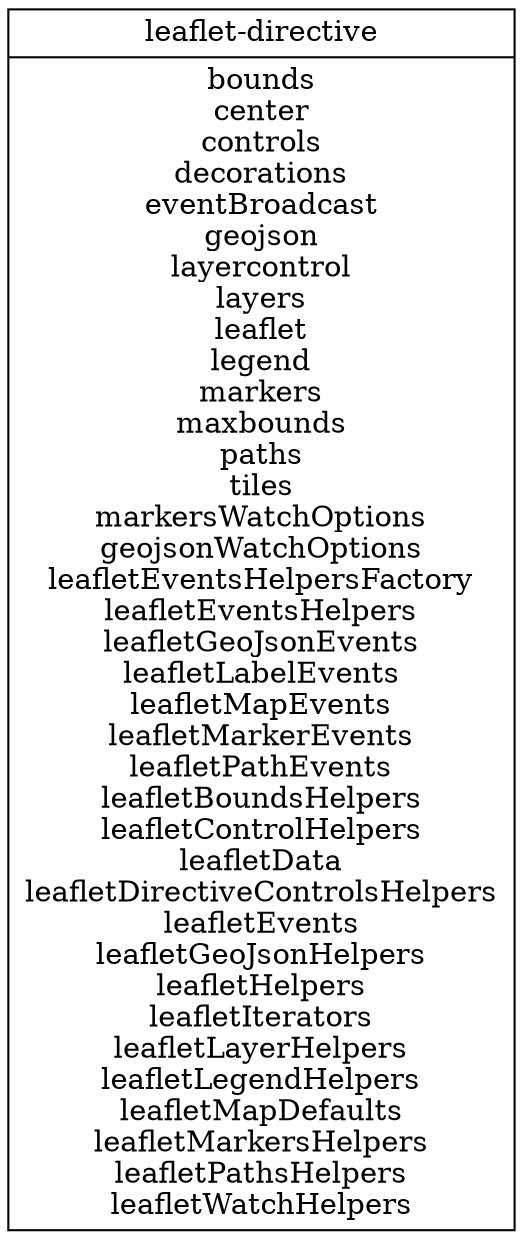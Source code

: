digraph dependencies{
  node[shape="record"]
  "leaflet-directive"[label="{leaflet-directive|bounds\ncenter\ncontrols\ndecorations\neventBroadcast\ngeojson\nlayercontrol\nlayers\nleaflet\nlegend\nmarkers\nmaxbounds\npaths\ntiles\nmarkersWatchOptions\ngeojsonWatchOptions\nleafletEventsHelpersFactory\nleafletEventsHelpers\nleafletGeoJsonEvents\nleafletLabelEvents\nleafletMapEvents\nleafletMarkerEvents\nleafletPathEvents\nleafletBoundsHelpers\nleafletControlHelpers\nleafletData\nleafletDirectiveControlsHelpers\nleafletEvents\nleafletGeoJsonHelpers\nleafletHelpers\nleafletIterators\nleafletLayerHelpers\nleafletLegendHelpers\nleafletMapDefaults\nleafletMarkersHelpers\nleafletPathsHelpers\nleafletWatchHelpers}"] 


 }